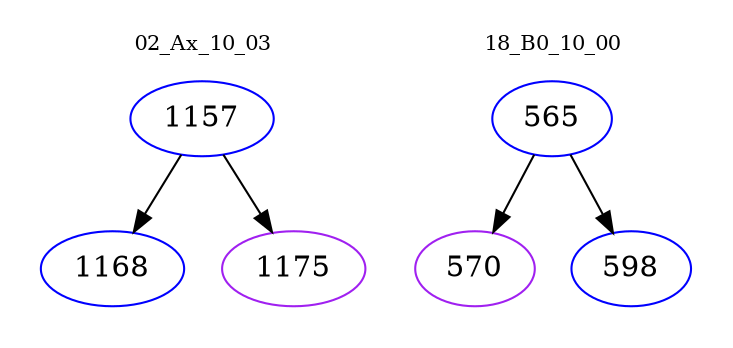 digraph{
subgraph cluster_0 {
color = white
label = "02_Ax_10_03";
fontsize=10;
T0_1157 [label="1157", color="blue"]
T0_1157 -> T0_1168 [color="black"]
T0_1168 [label="1168", color="blue"]
T0_1157 -> T0_1175 [color="black"]
T0_1175 [label="1175", color="purple"]
}
subgraph cluster_1 {
color = white
label = "18_B0_10_00";
fontsize=10;
T1_565 [label="565", color="blue"]
T1_565 -> T1_570 [color="black"]
T1_570 [label="570", color="purple"]
T1_565 -> T1_598 [color="black"]
T1_598 [label="598", color="blue"]
}
}

